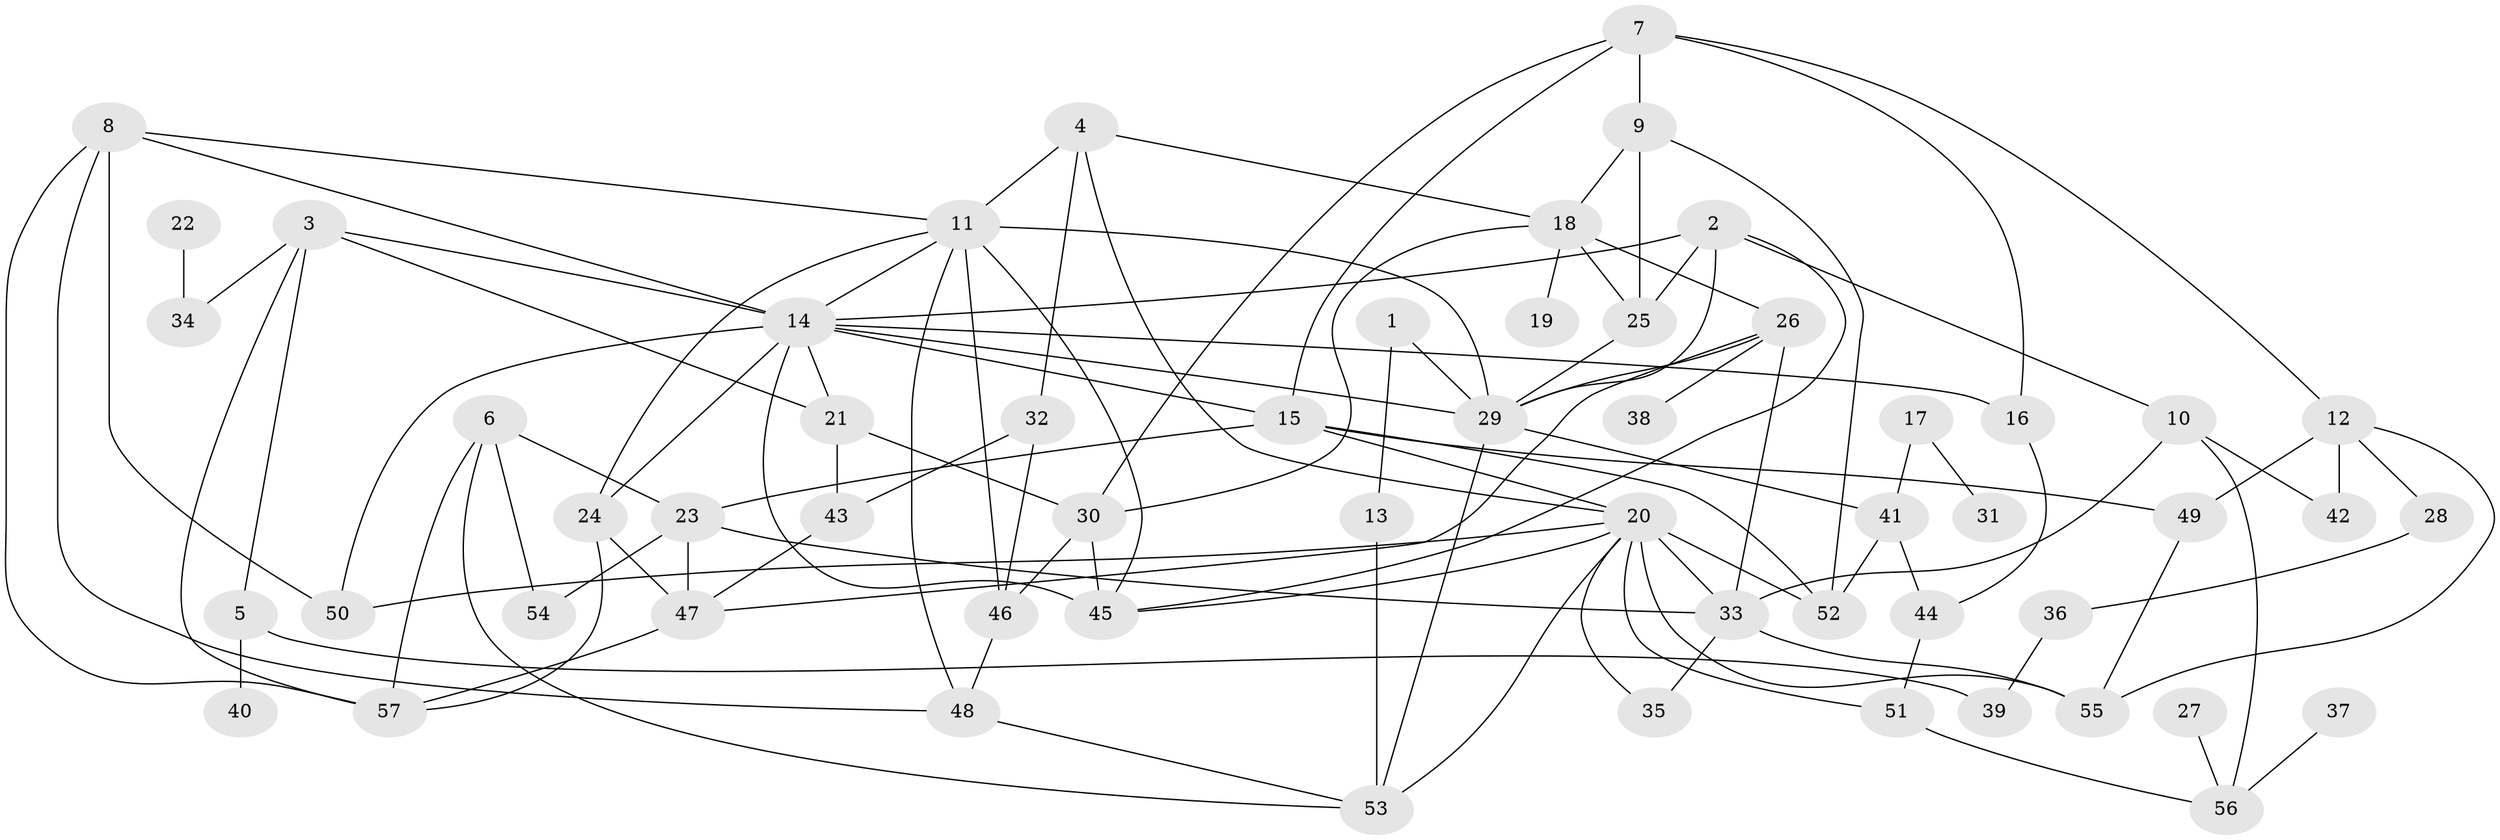 // original degree distribution, {3: 0.2553191489361702, 7: 0.0070921985815602835, 11: 0.0070921985815602835, 6: 0.06382978723404255, 4: 0.12056737588652482, 5: 0.05673758865248227, 2: 0.2765957446808511, 1: 0.2127659574468085}
// Generated by graph-tools (version 1.1) at 2025/35/03/04/25 23:35:58]
// undirected, 57 vertices, 109 edges
graph export_dot {
  node [color=gray90,style=filled];
  1;
  2;
  3;
  4;
  5;
  6;
  7;
  8;
  9;
  10;
  11;
  12;
  13;
  14;
  15;
  16;
  17;
  18;
  19;
  20;
  21;
  22;
  23;
  24;
  25;
  26;
  27;
  28;
  29;
  30;
  31;
  32;
  33;
  34;
  35;
  36;
  37;
  38;
  39;
  40;
  41;
  42;
  43;
  44;
  45;
  46;
  47;
  48;
  49;
  50;
  51;
  52;
  53;
  54;
  55;
  56;
  57;
  1 -- 13 [weight=1.0];
  1 -- 29 [weight=1.0];
  2 -- 10 [weight=1.0];
  2 -- 14 [weight=1.0];
  2 -- 25 [weight=1.0];
  2 -- 29 [weight=2.0];
  2 -- 45 [weight=1.0];
  3 -- 5 [weight=1.0];
  3 -- 14 [weight=1.0];
  3 -- 21 [weight=1.0];
  3 -- 34 [weight=1.0];
  3 -- 57 [weight=1.0];
  4 -- 11 [weight=1.0];
  4 -- 18 [weight=1.0];
  4 -- 20 [weight=1.0];
  4 -- 32 [weight=1.0];
  5 -- 39 [weight=1.0];
  5 -- 40 [weight=1.0];
  6 -- 23 [weight=1.0];
  6 -- 53 [weight=1.0];
  6 -- 54 [weight=1.0];
  6 -- 57 [weight=1.0];
  7 -- 9 [weight=1.0];
  7 -- 12 [weight=1.0];
  7 -- 15 [weight=1.0];
  7 -- 16 [weight=1.0];
  7 -- 30 [weight=1.0];
  8 -- 11 [weight=1.0];
  8 -- 14 [weight=1.0];
  8 -- 48 [weight=1.0];
  8 -- 50 [weight=1.0];
  8 -- 57 [weight=1.0];
  9 -- 18 [weight=1.0];
  9 -- 25 [weight=1.0];
  9 -- 52 [weight=1.0];
  10 -- 33 [weight=1.0];
  10 -- 42 [weight=1.0];
  10 -- 56 [weight=1.0];
  11 -- 14 [weight=1.0];
  11 -- 24 [weight=1.0];
  11 -- 29 [weight=2.0];
  11 -- 45 [weight=1.0];
  11 -- 46 [weight=1.0];
  11 -- 48 [weight=1.0];
  12 -- 28 [weight=1.0];
  12 -- 42 [weight=1.0];
  12 -- 49 [weight=1.0];
  12 -- 55 [weight=1.0];
  13 -- 53 [weight=1.0];
  14 -- 15 [weight=1.0];
  14 -- 16 [weight=1.0];
  14 -- 21 [weight=1.0];
  14 -- 24 [weight=1.0];
  14 -- 29 [weight=1.0];
  14 -- 45 [weight=2.0];
  14 -- 50 [weight=1.0];
  15 -- 20 [weight=1.0];
  15 -- 23 [weight=1.0];
  15 -- 49 [weight=1.0];
  15 -- 52 [weight=1.0];
  16 -- 44 [weight=1.0];
  17 -- 31 [weight=1.0];
  17 -- 41 [weight=1.0];
  18 -- 19 [weight=1.0];
  18 -- 25 [weight=1.0];
  18 -- 26 [weight=2.0];
  18 -- 30 [weight=1.0];
  20 -- 33 [weight=1.0];
  20 -- 35 [weight=1.0];
  20 -- 45 [weight=1.0];
  20 -- 50 [weight=2.0];
  20 -- 51 [weight=1.0];
  20 -- 52 [weight=1.0];
  20 -- 53 [weight=1.0];
  20 -- 55 [weight=1.0];
  21 -- 30 [weight=1.0];
  21 -- 43 [weight=1.0];
  22 -- 34 [weight=1.0];
  23 -- 33 [weight=1.0];
  23 -- 47 [weight=1.0];
  23 -- 54 [weight=1.0];
  24 -- 47 [weight=1.0];
  24 -- 57 [weight=1.0];
  25 -- 29 [weight=1.0];
  26 -- 29 [weight=1.0];
  26 -- 33 [weight=1.0];
  26 -- 38 [weight=1.0];
  26 -- 47 [weight=1.0];
  27 -- 56 [weight=1.0];
  28 -- 36 [weight=1.0];
  29 -- 41 [weight=1.0];
  29 -- 53 [weight=1.0];
  30 -- 45 [weight=1.0];
  30 -- 46 [weight=1.0];
  32 -- 43 [weight=1.0];
  32 -- 46 [weight=1.0];
  33 -- 35 [weight=1.0];
  33 -- 55 [weight=1.0];
  36 -- 39 [weight=1.0];
  37 -- 56 [weight=1.0];
  41 -- 44 [weight=1.0];
  41 -- 52 [weight=1.0];
  43 -- 47 [weight=1.0];
  44 -- 51 [weight=1.0];
  46 -- 48 [weight=1.0];
  47 -- 57 [weight=1.0];
  48 -- 53 [weight=1.0];
  49 -- 55 [weight=1.0];
  51 -- 56 [weight=1.0];
}
